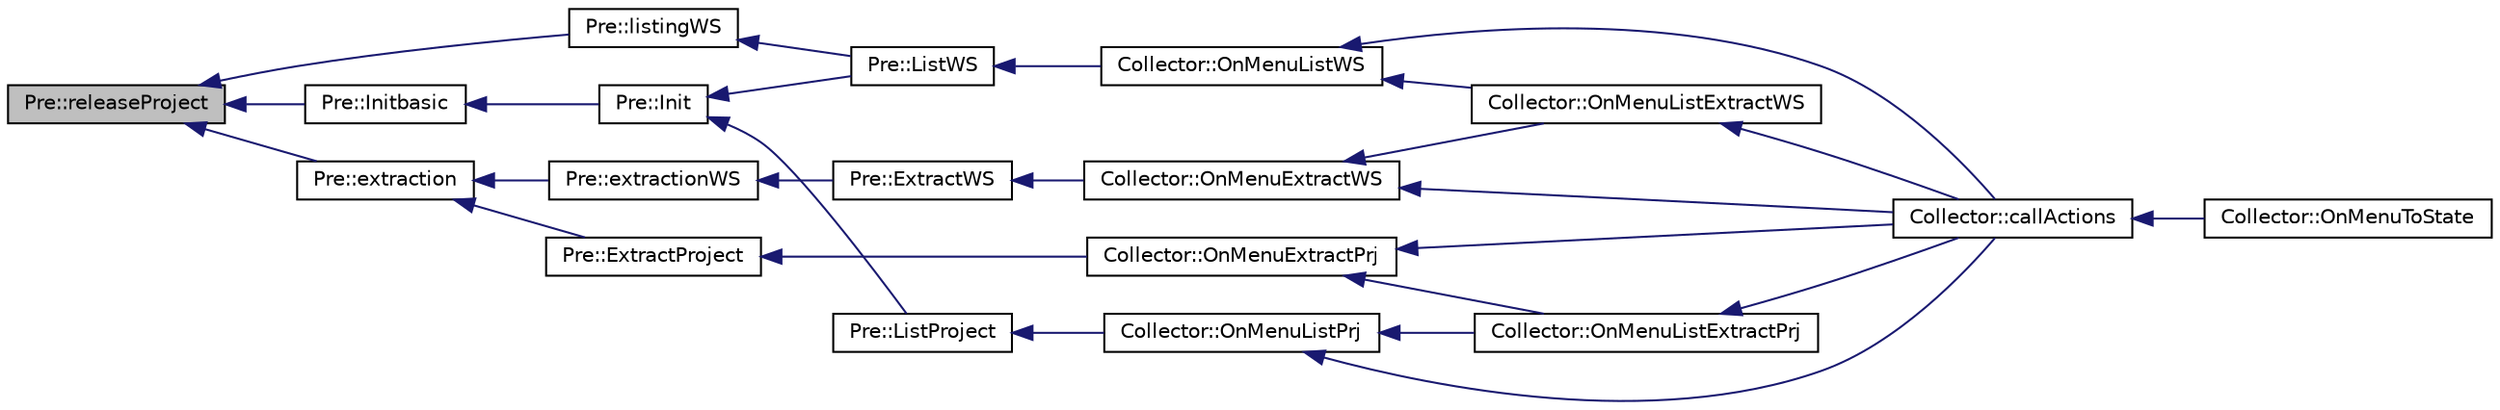 digraph "Pre::releaseProject"
{
  edge [fontname="Helvetica",fontsize="10",labelfontname="Helvetica",labelfontsize="10"];
  node [fontname="Helvetica",fontsize="10",shape=record];
  rankdir="LR";
  Node928 [label="Pre::releaseProject",height=0.2,width=0.4,color="black", fillcolor="grey75", style="filled", fontcolor="black"];
  Node928 -> Node929 [dir="back",color="midnightblue",fontsize="10",style="solid",fontname="Helvetica"];
  Node929 [label="Pre::listingWS",height=0.2,width=0.4,color="black", fillcolor="white", style="filled",URL="$class_pre.html#a0236657277d3ebf2dc392a6f05e215c5",tooltip="Search and memorize strings to be extracted from workspace. "];
  Node929 -> Node930 [dir="back",color="midnightblue",fontsize="10",style="solid",fontname="Helvetica"];
  Node930 [label="Pre::ListWS",height=0.2,width=0.4,color="black", fillcolor="white", style="filled",URL="$class_pre.html#aa9b0b0f3b571d8c8b511ed3134d26bb4",tooltip="List strings to be translated in workspace. "];
  Node930 -> Node931 [dir="back",color="midnightblue",fontsize="10",style="solid",fontname="Helvetica"];
  Node931 [label="Collector::OnMenuListWS",height=0.2,width=0.4,color="black", fillcolor="white", style="filled",URL="$class_collector.html#ad05ff772ab635dd2b018af610c45f666",tooltip="Places the status graph in the listing workspace report. "];
  Node931 -> Node932 [dir="back",color="midnightblue",fontsize="10",style="solid",fontname="Helvetica"];
  Node932 [label="Collector::callActions",height=0.2,width=0.4,color="black", fillcolor="white", style="filled",URL="$class_collector.html#a772e3452af93d18c7764aed8245af527",tooltip="Call all &#39;OnMenu...()&#39;. "];
  Node932 -> Node933 [dir="back",color="midnightblue",fontsize="10",style="solid",fontname="Helvetica"];
  Node933 [label="Collector::OnMenuToState",height=0.2,width=0.4,color="black", fillcolor="white", style="filled",URL="$class_collector.html#a4d9c1a6b570a3cf86ee6e96d3344531e",tooltip="Only one method for all events. "];
  Node931 -> Node934 [dir="back",color="midnightblue",fontsize="10",style="solid",fontname="Helvetica"];
  Node934 [label="Collector::OnMenuListExtractWS",height=0.2,width=0.4,color="black", fillcolor="white", style="filled",URL="$class_collector.html#a6f578e146a373e98a2638c6a509ee193",tooltip="Places the status grap in the listing and extract workspace report. "];
  Node934 -> Node932 [dir="back",color="midnightblue",fontsize="10",style="solid",fontname="Helvetica"];
  Node928 -> Node935 [dir="back",color="midnightblue",fontsize="10",style="solid",fontname="Helvetica"];
  Node935 [label="Pre::extraction",height=0.2,width=0.4,color="black", fillcolor="white", style="filled",URL="$class_pre.html#aa8a36aa79595248482a3865095fe0a65",tooltip="Extract the strings translatable from a project. "];
  Node935 -> Node936 [dir="back",color="midnightblue",fontsize="10",style="solid",fontname="Helvetica"];
  Node936 [label="Pre::ExtractProject",height=0.2,width=0.4,color="black", fillcolor="white", style="filled",URL="$class_pre.html#a4324dc0618ec55468f2c1979b2e66f2c",tooltip="Extract strings to be translated. "];
  Node936 -> Node937 [dir="back",color="midnightblue",fontsize="10",style="solid",fontname="Helvetica"];
  Node937 [label="Collector::OnMenuExtractPrj",height=0.2,width=0.4,color="black", fillcolor="white", style="filled",URL="$class_collector.html#af7b748977fb136842774e550b6c915b8",tooltip="Places the status graph in the extracting project report. "];
  Node937 -> Node932 [dir="back",color="midnightblue",fontsize="10",style="solid",fontname="Helvetica"];
  Node937 -> Node938 [dir="back",color="midnightblue",fontsize="10",style="solid",fontname="Helvetica"];
  Node938 [label="Collector::OnMenuListExtractPrj",height=0.2,width=0.4,color="black", fillcolor="white", style="filled",URL="$class_collector.html#a24cfe1b83b040784e834277da16e0a68",tooltip="Places the status grap in the listing and extract report. "];
  Node938 -> Node932 [dir="back",color="midnightblue",fontsize="10",style="solid",fontname="Helvetica"];
  Node935 -> Node939 [dir="back",color="midnightblue",fontsize="10",style="solid",fontname="Helvetica"];
  Node939 [label="Pre::extractionWS",height=0.2,width=0.4,color="black", fillcolor="white", style="filled",URL="$class_pre.html#a346ee750d8b28d66efbaf2c4342718e8",tooltip="Extract the strings translatable from worspace. "];
  Node939 -> Node940 [dir="back",color="midnightblue",fontsize="10",style="solid",fontname="Helvetica"];
  Node940 [label="Pre::ExtractWS",height=0.2,width=0.4,color="black", fillcolor="white", style="filled",URL="$class_pre.html#a8684f86d5efbdb8e3d688590d28a3179",tooltip="Extract strings to be translated in workspace. "];
  Node940 -> Node941 [dir="back",color="midnightblue",fontsize="10",style="solid",fontname="Helvetica"];
  Node941 [label="Collector::OnMenuExtractWS",height=0.2,width=0.4,color="black", fillcolor="white", style="filled",URL="$class_collector.html#a0dd8300c95e93daf33d5141d38c74c0d",tooltip="Places the status graph in the extracting workspace report. "];
  Node941 -> Node932 [dir="back",color="midnightblue",fontsize="10",style="solid",fontname="Helvetica"];
  Node941 -> Node934 [dir="back",color="midnightblue",fontsize="10",style="solid",fontname="Helvetica"];
  Node928 -> Node942 [dir="back",color="midnightblue",fontsize="10",style="solid",fontname="Helvetica"];
  Node942 [label="Pre::Initbasic",height=0.2,width=0.4,color="black", fillcolor="white", style="filled",URL="$class_pre.html#a2fa55792ca24df3e4aa7cab4172cda75",tooltip=" "];
  Node942 -> Node943 [dir="back",color="midnightblue",fontsize="10",style="solid",fontname="Helvetica"];
  Node943 [label="Pre::Init",height=0.2,width=0.4,color="black", fillcolor="white", style="filled",URL="$class_pre.html#ae5dcb49f219ed8e69e128492e8fc59a1",tooltip="Global initialization. "];
  Node943 -> Node944 [dir="back",color="midnightblue",fontsize="10",style="solid",fontname="Helvetica"];
  Node944 [label="Pre::ListProject",height=0.2,width=0.4,color="black", fillcolor="white", style="filled",URL="$class_pre.html#a6537186bec965c977da90bb2a1feac67",tooltip=" "];
  Node944 -> Node945 [dir="back",color="midnightblue",fontsize="10",style="solid",fontname="Helvetica"];
  Node945 [label="Collector::OnMenuListPrj",height=0.2,width=0.4,color="black", fillcolor="white", style="filled",URL="$class_collector.html#a7a52cb7e51c2bafa5ca760e2f005f427",tooltip="Places the status graph in the listing project report. "];
  Node945 -> Node932 [dir="back",color="midnightblue",fontsize="10",style="solid",fontname="Helvetica"];
  Node945 -> Node938 [dir="back",color="midnightblue",fontsize="10",style="solid",fontname="Helvetica"];
  Node943 -> Node930 [dir="back",color="midnightblue",fontsize="10",style="solid",fontname="Helvetica"];
}
